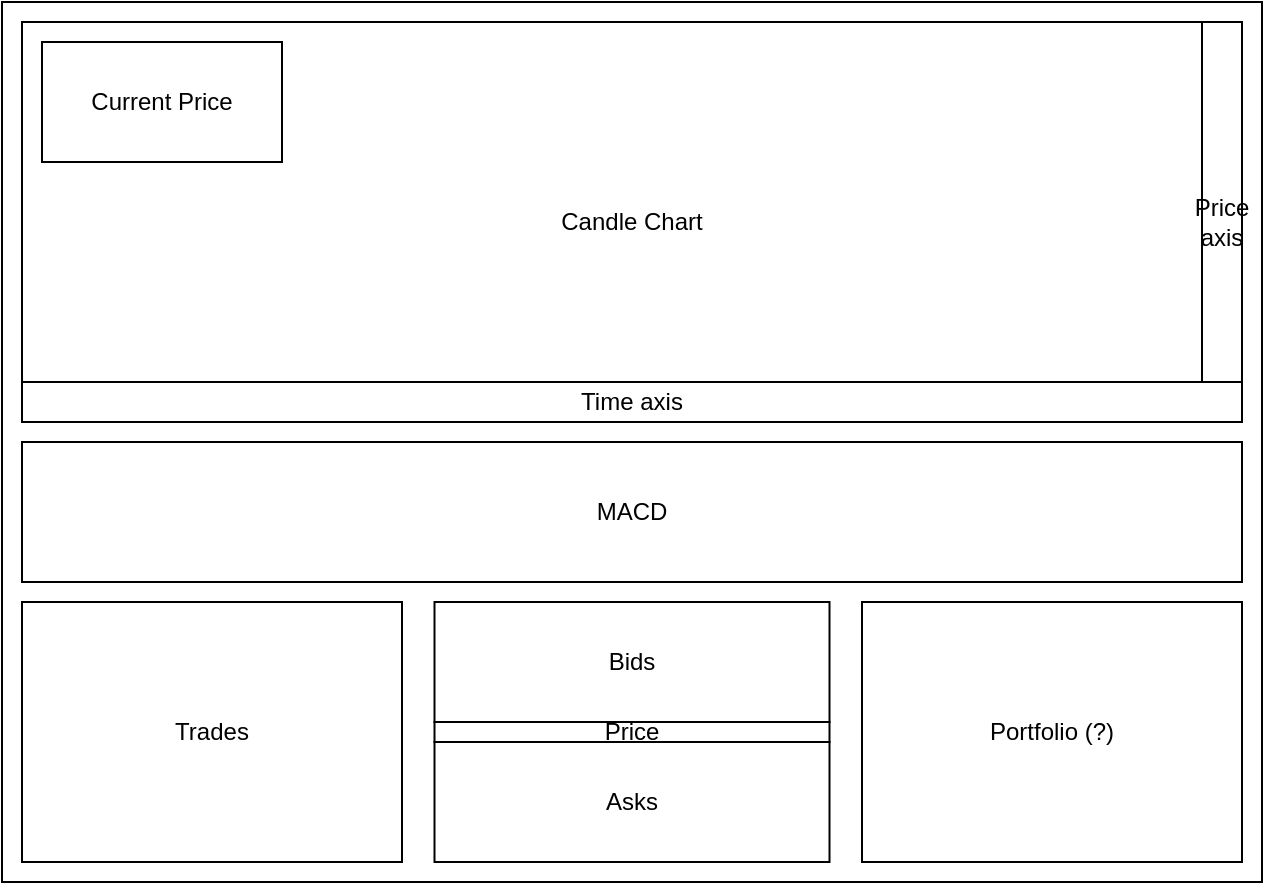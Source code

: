 <mxfile version="12.9.14" type="device"><diagram id="5aJcgrOWXtTwmhhF2hHT" name="Page-1"><mxGraphModel dx="1167" dy="653" grid="1" gridSize="10" guides="1" tooltips="1" connect="1" arrows="1" fold="1" page="1" pageScale="1" pageWidth="850" pageHeight="1100" math="0" shadow="0"><root><mxCell id="0"/><mxCell id="1" parent="0"/><mxCell id="qLGrMeflzyQDEXGTinvX-1" value="" style="rounded=0;whiteSpace=wrap;html=1;" vertex="1" parent="1"><mxGeometry x="120" y="80" width="630" height="440" as="geometry"/></mxCell><mxCell id="qLGrMeflzyQDEXGTinvX-2" value="Candle Chart" style="rounded=0;whiteSpace=wrap;html=1;" vertex="1" parent="1"><mxGeometry x="130" y="90" width="610" height="200" as="geometry"/></mxCell><mxCell id="qLGrMeflzyQDEXGTinvX-3" value="Asks" style="rounded=0;whiteSpace=wrap;html=1;" vertex="1" parent="1"><mxGeometry x="336.25" y="450" width="197.5" height="60" as="geometry"/></mxCell><mxCell id="qLGrMeflzyQDEXGTinvX-4" value="MACD" style="rounded=0;whiteSpace=wrap;html=1;" vertex="1" parent="1"><mxGeometry x="130" y="300" width="610" height="70" as="geometry"/></mxCell><mxCell id="qLGrMeflzyQDEXGTinvX-5" value="Trades" style="rounded=0;whiteSpace=wrap;html=1;" vertex="1" parent="1"><mxGeometry x="130" y="380" width="190" height="130" as="geometry"/></mxCell><mxCell id="qLGrMeflzyQDEXGTinvX-7" value="Current Price" style="rounded=0;whiteSpace=wrap;html=1;" vertex="1" parent="1"><mxGeometry x="140" y="100" width="120" height="60" as="geometry"/></mxCell><mxCell id="qLGrMeflzyQDEXGTinvX-8" value="Price axis" style="rounded=0;whiteSpace=wrap;html=1;" vertex="1" parent="1"><mxGeometry x="720" y="90" width="20" height="200" as="geometry"/></mxCell><mxCell id="qLGrMeflzyQDEXGTinvX-9" value="Time axis" style="rounded=0;whiteSpace=wrap;html=1;" vertex="1" parent="1"><mxGeometry x="130" y="270" width="610" height="20" as="geometry"/></mxCell><mxCell id="qLGrMeflzyQDEXGTinvX-10" value="Bids" style="rounded=0;whiteSpace=wrap;html=1;" vertex="1" parent="1"><mxGeometry x="336.25" y="380" width="197.5" height="60" as="geometry"/></mxCell><mxCell id="qLGrMeflzyQDEXGTinvX-12" value="Price" style="rounded=0;whiteSpace=wrap;html=1;" vertex="1" parent="1"><mxGeometry x="336.25" y="440" width="197.5" height="10" as="geometry"/></mxCell><mxCell id="qLGrMeflzyQDEXGTinvX-13" value="Portfolio (?)" style="rounded=0;whiteSpace=wrap;html=1;" vertex="1" parent="1"><mxGeometry x="550" y="380" width="190" height="130" as="geometry"/></mxCell></root></mxGraphModel></diagram></mxfile>